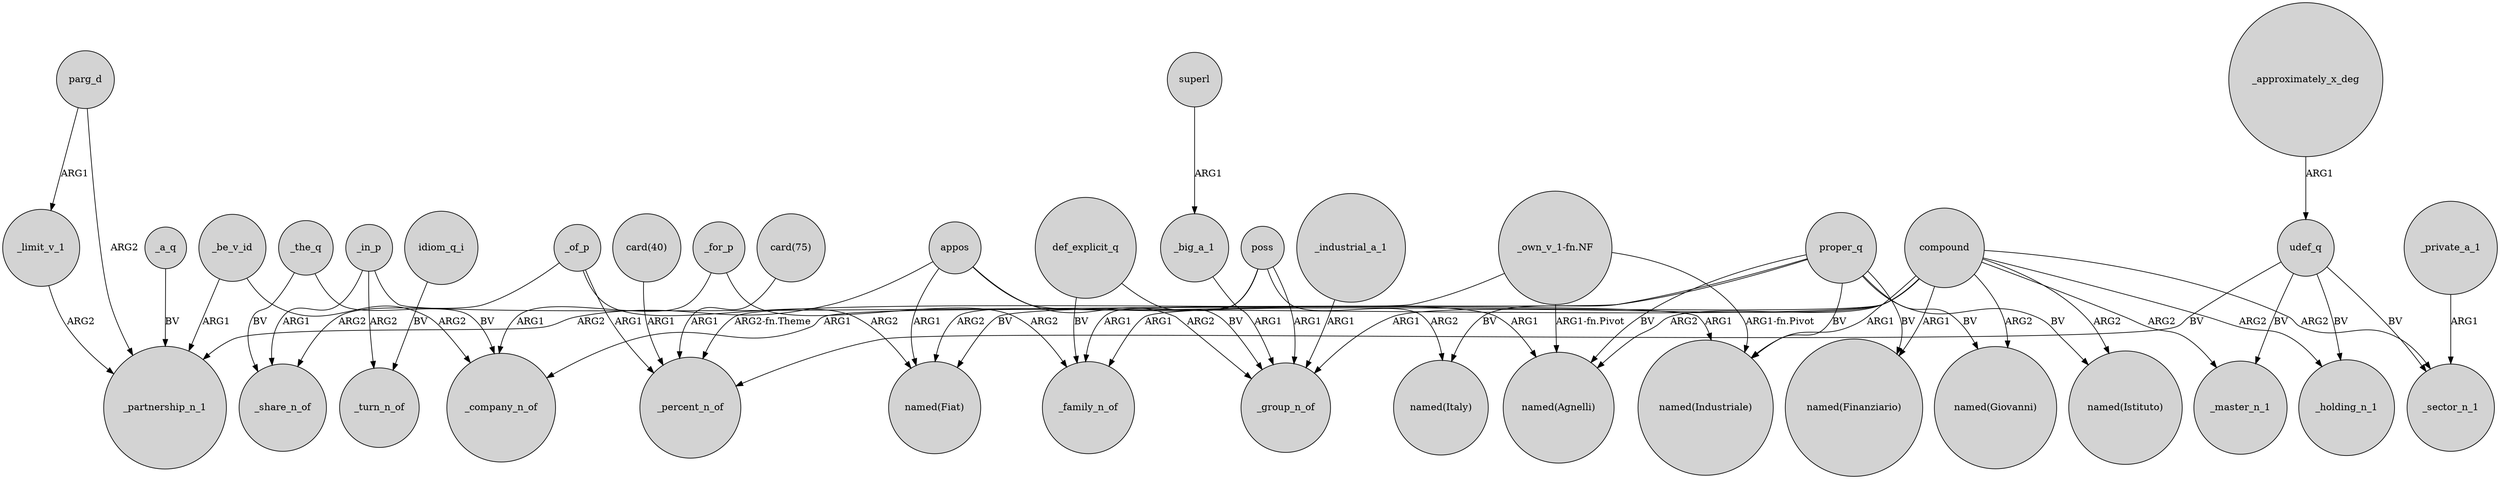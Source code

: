 digraph {
	node [shape=circle style=filled]
	parg_d -> _limit_v_1 [label=ARG1]
	compound -> _family_n_of [label=ARG1]
	appos -> "named(Agnelli)" [label=ARG1]
	_for_p -> _family_n_of [label=ARG2]
	_in_p -> _turn_n_of [label=ARG2]
	_in_p -> "named(Industriale)" [label=ARG1]
	"card(40)" -> _percent_n_of [label=ARG1]
	"_own_v_1-fn.NF" -> "named(Industriale)" [label="ARG1-fn.Pivot"]
	compound -> "named(Giovanni)" [label=ARG2]
	def_explicit_q -> _group_n_of [label=BV]
	_industrial_a_1 -> _group_n_of [label=ARG1]
	_be_v_id -> _company_n_of [label=ARG2]
	_be_v_id -> _partnership_n_1 [label=ARG1]
	poss -> "named(Fiat)" [label=ARG2]
	parg_d -> _partnership_n_1 [label=ARG2]
	_the_q -> _share_n_of [label=BV]
	compound -> _holding_n_1 [label=ARG2]
	poss -> "named(Italy)" [label=ARG2]
	poss -> _group_n_of [label=ARG1]
	_for_p -> _company_n_of [label=ARG1]
	compound -> "named(Industriale)" [label=ARG1]
	poss -> _family_n_of [label=ARG1]
	"_own_v_1-fn.NF" -> _percent_n_of [label="ARG2-fn.Theme"]
	_the_q -> _company_n_of [label=BV]
	_of_p -> "named(Fiat)" [label=ARG2]
	udef_q -> _sector_n_1 [label=BV]
	_of_p -> _percent_n_of [label=ARG1]
	compound -> _company_n_of [label=ARG1]
	appos -> "named(Fiat)" [label=ARG1]
	_a_q -> _partnership_n_1 [label=BV]
	"_own_v_1-fn.NF" -> "named(Agnelli)" [label="ARG1-fn.Pivot"]
	idiom_q_i -> _turn_n_of [label=BV]
	_approximately_x_deg -> udef_q [label=ARG1]
	compound -> _group_n_of [label=ARG1]
	proper_q -> "named(Giovanni)" [label=BV]
	appos -> _group_n_of [label=ARG2]
	compound -> _sector_n_1 [label=ARG2]
	compound -> "named(Agnelli)" [label=ARG2]
	_private_a_1 -> _sector_n_1 [label=ARG1]
	appos -> _partnership_n_1 [label=ARG2]
	_in_p -> _share_n_of [label=ARG1]
	_of_p -> _share_n_of [label=ARG2]
	proper_q -> "named(Fiat)" [label=BV]
	_limit_v_1 -> _partnership_n_1 [label=ARG2]
	udef_q -> _percent_n_of [label=BV]
	udef_q -> _master_n_1 [label=BV]
	udef_q -> _holding_n_1 [label=BV]
	def_explicit_q -> _family_n_of [label=BV]
	proper_q -> "named(Istituto)" [label=BV]
	compound -> "named(Istituto)" [label=ARG2]
	compound -> "named(Finanziario)" [label=ARG1]
	proper_q -> "named(Agnelli)" [label=BV]
	compound -> _master_n_1 [label=ARG2]
	"card(75)" -> _percent_n_of [label=ARG1]
	proper_q -> "named(Industriale)" [label=BV]
	_big_a_1 -> _group_n_of [label=ARG1]
	proper_q -> "named(Finanziario)" [label=BV]
	superl -> _big_a_1 [label=ARG1]
	proper_q -> "named(Italy)" [label=BV]
}
